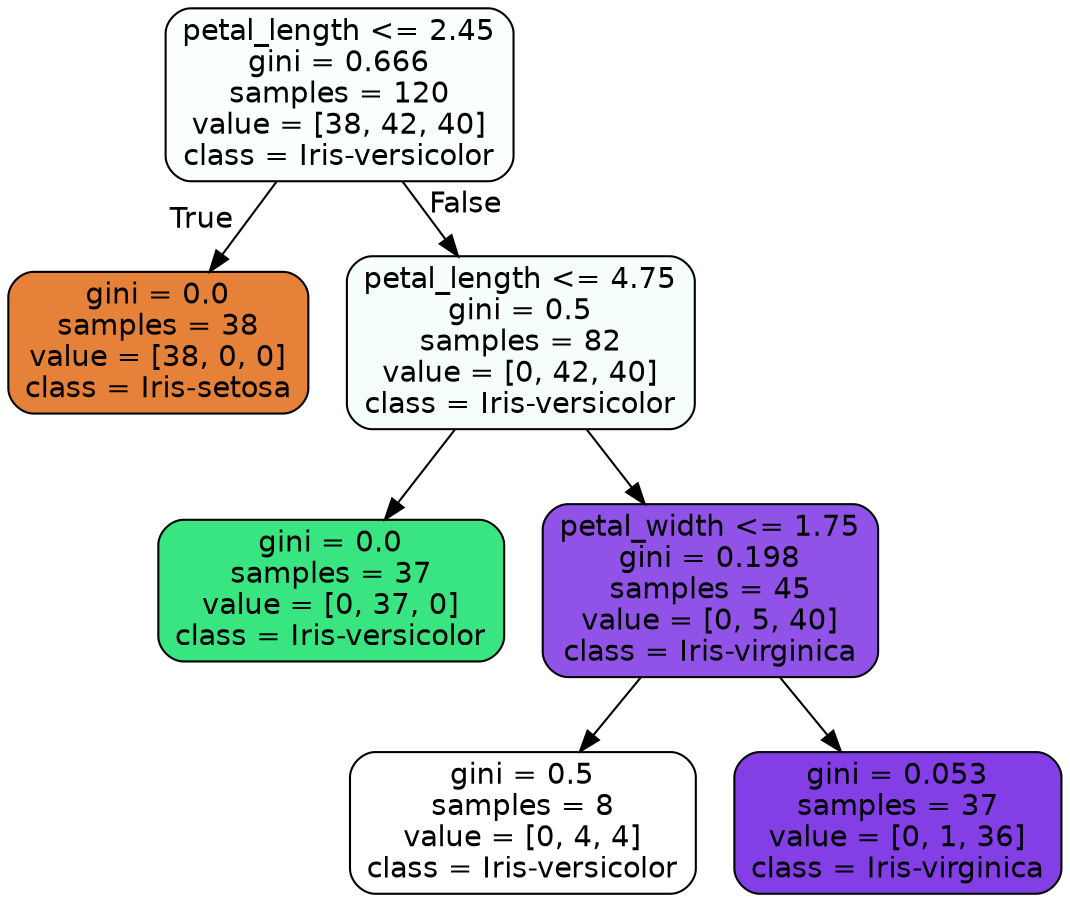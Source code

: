 digraph Tree {
node [shape=box, style="filled, rounded", color="black", fontname=helvetica] ;
edge [fontname=helvetica] ;
0 [label="petal_length <= 2.45\ngini = 0.666\nsamples = 120\nvalue = [38, 42, 40]\nclass = Iris-versicolor", fillcolor="#fafefc"] ;
1 [label="gini = 0.0\nsamples = 38\nvalue = [38, 0, 0]\nclass = Iris-setosa", fillcolor="#e58139"] ;
0 -> 1 [labeldistance=2.5, labelangle=45, headlabel="True"] ;
2 [label="petal_length <= 4.75\ngini = 0.5\nsamples = 82\nvalue = [0, 42, 40]\nclass = Iris-versicolor", fillcolor="#f6fef9"] ;
0 -> 2 [labeldistance=2.5, labelangle=-45, headlabel="False"] ;
3 [label="gini = 0.0\nsamples = 37\nvalue = [0, 37, 0]\nclass = Iris-versicolor", fillcolor="#39e581"] ;
2 -> 3 ;
4 [label="petal_width <= 1.75\ngini = 0.198\nsamples = 45\nvalue = [0, 5, 40]\nclass = Iris-virginica", fillcolor="#9152e8"] ;
2 -> 4 ;
5 [label="gini = 0.5\nsamples = 8\nvalue = [0, 4, 4]\nclass = Iris-versicolor", fillcolor="#ffffff"] ;
4 -> 5 ;
6 [label="gini = 0.053\nsamples = 37\nvalue = [0, 1, 36]\nclass = Iris-virginica", fillcolor="#843ee6"] ;
4 -> 6 ;
}